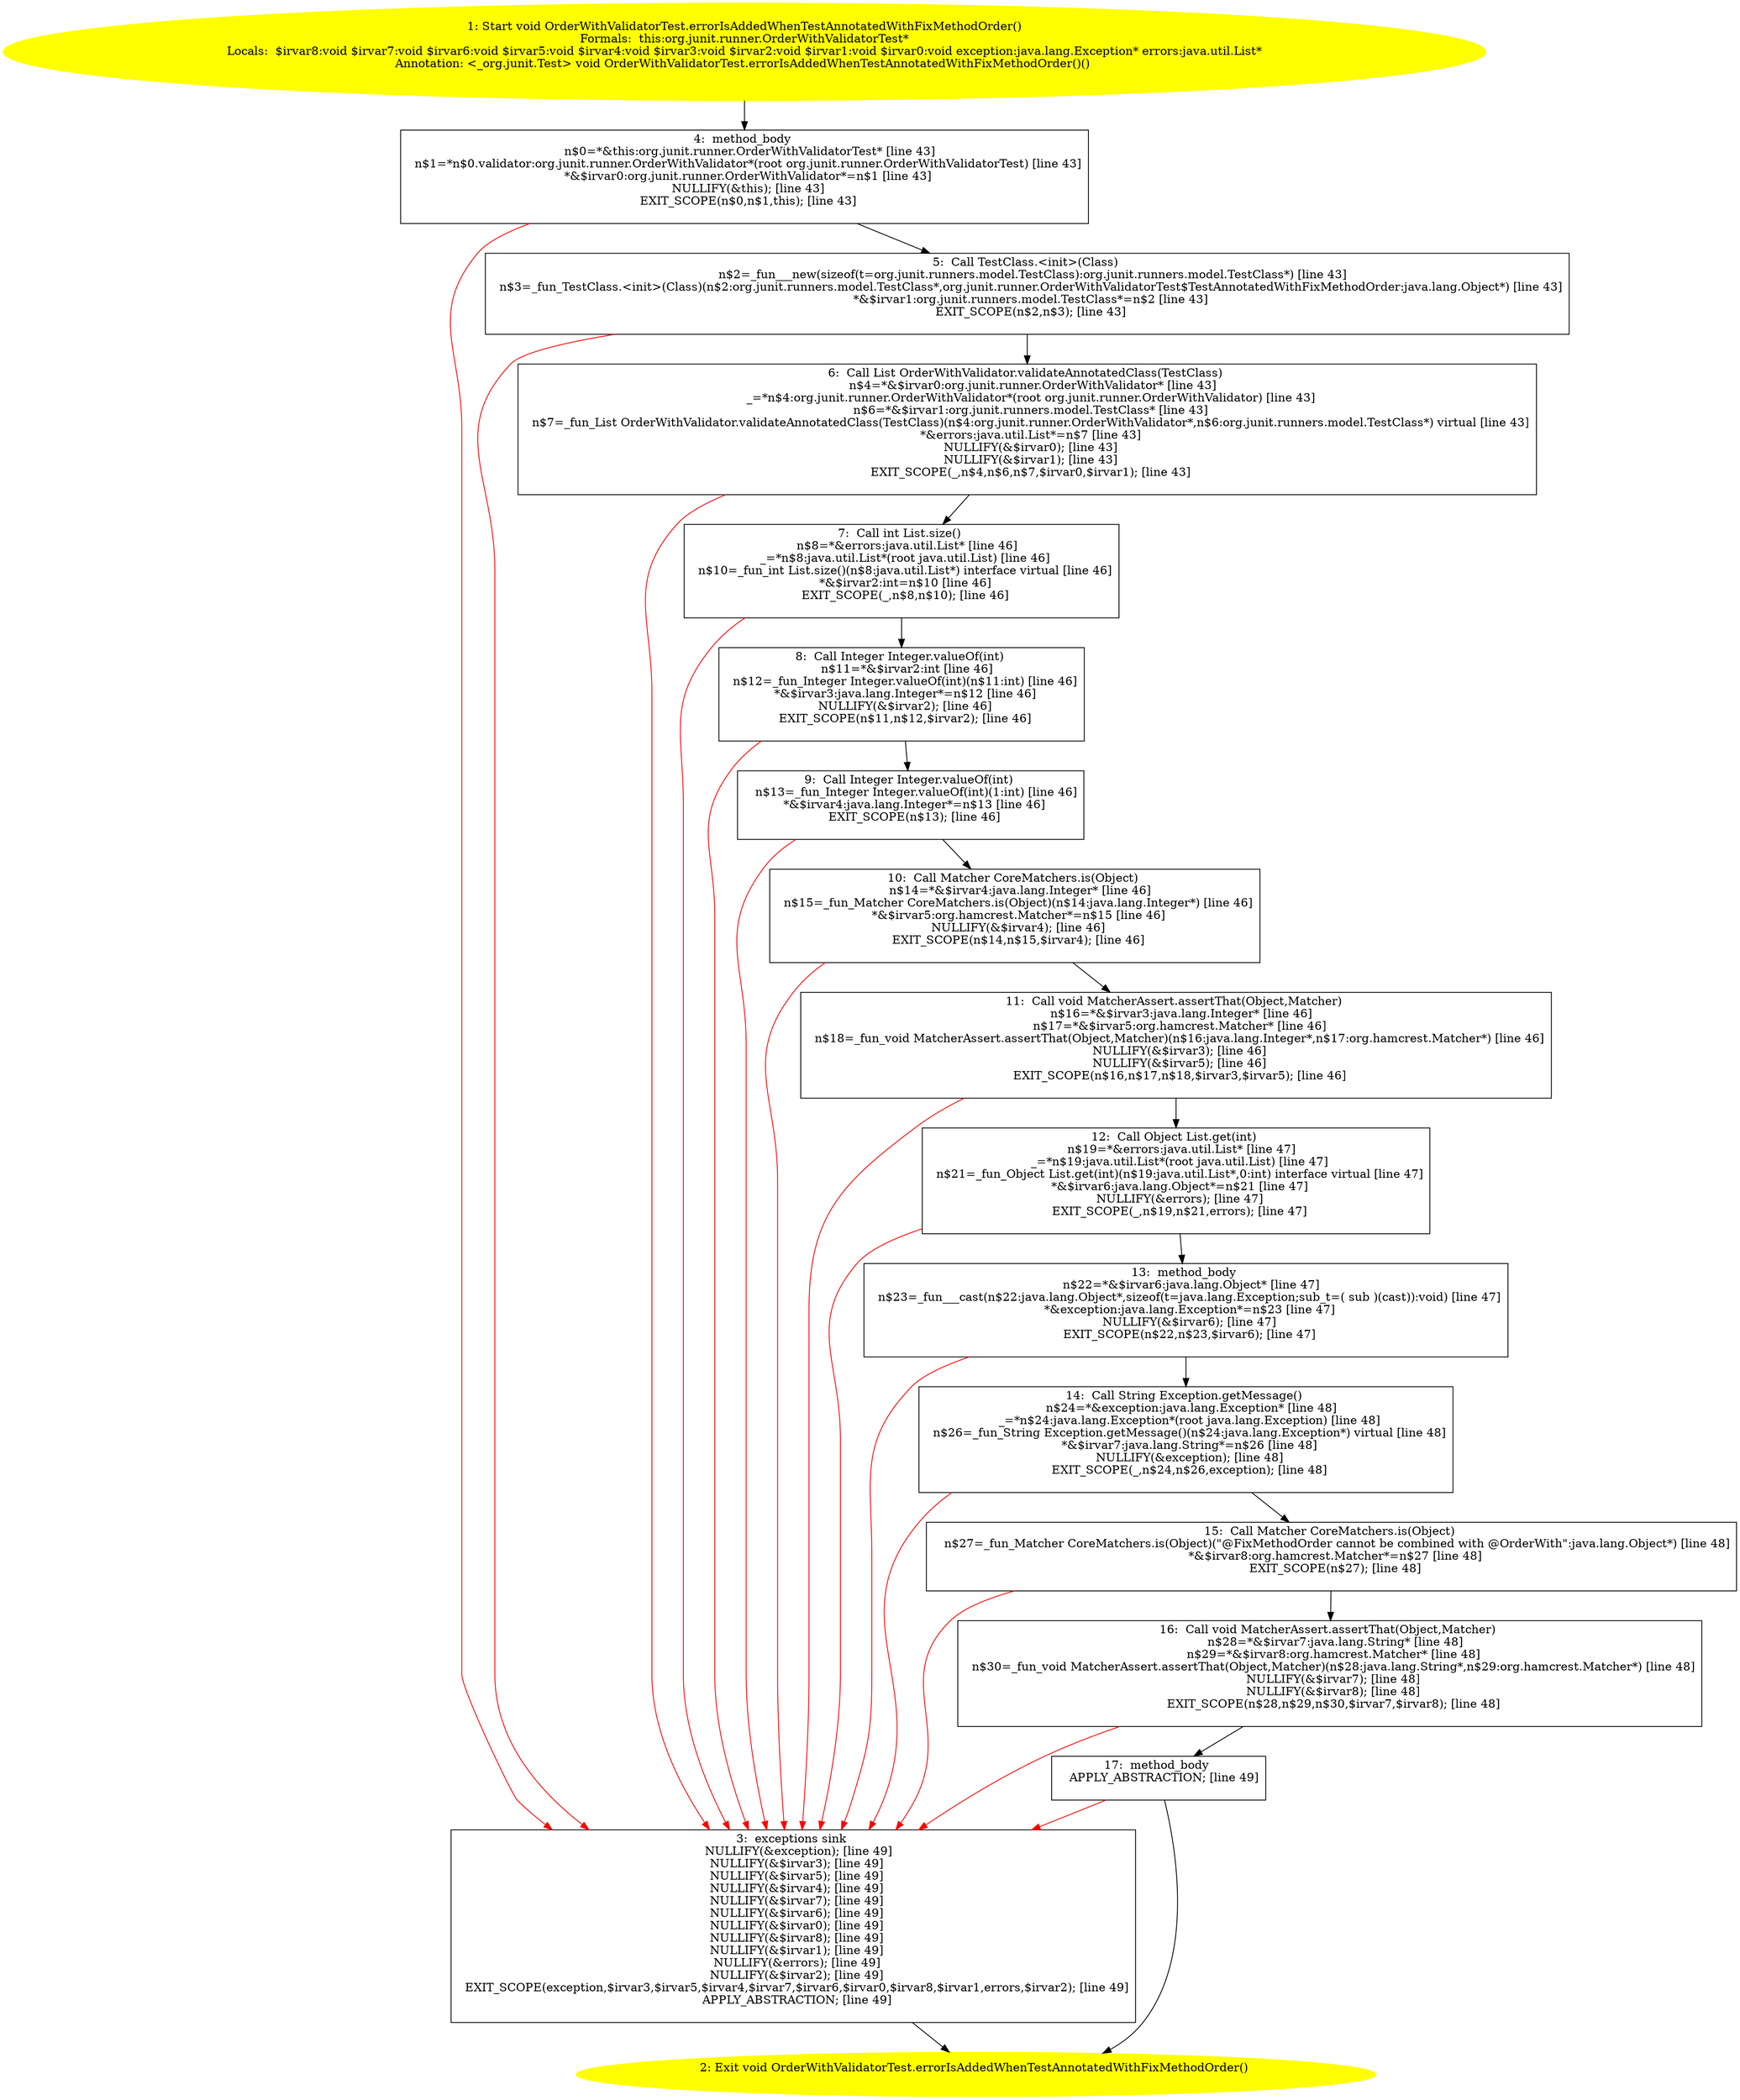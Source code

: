 /* @generated */
digraph cfg {
"org.junit.runner.OrderWithValidatorTest.errorIsAddedWhenTestAnnotatedWithFixMethodOrder():void.57c19e1425c334e2b759685f574d57ad_1" [label="1: Start void OrderWithValidatorTest.errorIsAddedWhenTestAnnotatedWithFixMethodOrder()\nFormals:  this:org.junit.runner.OrderWithValidatorTest*\nLocals:  $irvar8:void $irvar7:void $irvar6:void $irvar5:void $irvar4:void $irvar3:void $irvar2:void $irvar1:void $irvar0:void exception:java.lang.Exception* errors:java.util.List*\nAnnotation: <_org.junit.Test> void OrderWithValidatorTest.errorIsAddedWhenTestAnnotatedWithFixMethodOrder()() \n  " color=yellow style=filled]
	

	 "org.junit.runner.OrderWithValidatorTest.errorIsAddedWhenTestAnnotatedWithFixMethodOrder():void.57c19e1425c334e2b759685f574d57ad_1" -> "org.junit.runner.OrderWithValidatorTest.errorIsAddedWhenTestAnnotatedWithFixMethodOrder():void.57c19e1425c334e2b759685f574d57ad_4" ;
"org.junit.runner.OrderWithValidatorTest.errorIsAddedWhenTestAnnotatedWithFixMethodOrder():void.57c19e1425c334e2b759685f574d57ad_2" [label="2: Exit void OrderWithValidatorTest.errorIsAddedWhenTestAnnotatedWithFixMethodOrder() \n  " color=yellow style=filled]
	

"org.junit.runner.OrderWithValidatorTest.errorIsAddedWhenTestAnnotatedWithFixMethodOrder():void.57c19e1425c334e2b759685f574d57ad_3" [label="3:  exceptions sink \n   NULLIFY(&exception); [line 49]\n  NULLIFY(&$irvar3); [line 49]\n  NULLIFY(&$irvar5); [line 49]\n  NULLIFY(&$irvar4); [line 49]\n  NULLIFY(&$irvar7); [line 49]\n  NULLIFY(&$irvar6); [line 49]\n  NULLIFY(&$irvar0); [line 49]\n  NULLIFY(&$irvar8); [line 49]\n  NULLIFY(&$irvar1); [line 49]\n  NULLIFY(&errors); [line 49]\n  NULLIFY(&$irvar2); [line 49]\n  EXIT_SCOPE(exception,$irvar3,$irvar5,$irvar4,$irvar7,$irvar6,$irvar0,$irvar8,$irvar1,errors,$irvar2); [line 49]\n  APPLY_ABSTRACTION; [line 49]\n " shape="box"]
	

	 "org.junit.runner.OrderWithValidatorTest.errorIsAddedWhenTestAnnotatedWithFixMethodOrder():void.57c19e1425c334e2b759685f574d57ad_3" -> "org.junit.runner.OrderWithValidatorTest.errorIsAddedWhenTestAnnotatedWithFixMethodOrder():void.57c19e1425c334e2b759685f574d57ad_2" ;
"org.junit.runner.OrderWithValidatorTest.errorIsAddedWhenTestAnnotatedWithFixMethodOrder():void.57c19e1425c334e2b759685f574d57ad_4" [label="4:  method_body \n   n$0=*&this:org.junit.runner.OrderWithValidatorTest* [line 43]\n  n$1=*n$0.validator:org.junit.runner.OrderWithValidator*(root org.junit.runner.OrderWithValidatorTest) [line 43]\n  *&$irvar0:org.junit.runner.OrderWithValidator*=n$1 [line 43]\n  NULLIFY(&this); [line 43]\n  EXIT_SCOPE(n$0,n$1,this); [line 43]\n " shape="box"]
	

	 "org.junit.runner.OrderWithValidatorTest.errorIsAddedWhenTestAnnotatedWithFixMethodOrder():void.57c19e1425c334e2b759685f574d57ad_4" -> "org.junit.runner.OrderWithValidatorTest.errorIsAddedWhenTestAnnotatedWithFixMethodOrder():void.57c19e1425c334e2b759685f574d57ad_5" ;
	 "org.junit.runner.OrderWithValidatorTest.errorIsAddedWhenTestAnnotatedWithFixMethodOrder():void.57c19e1425c334e2b759685f574d57ad_4" -> "org.junit.runner.OrderWithValidatorTest.errorIsAddedWhenTestAnnotatedWithFixMethodOrder():void.57c19e1425c334e2b759685f574d57ad_3" [color="red" ];
"org.junit.runner.OrderWithValidatorTest.errorIsAddedWhenTestAnnotatedWithFixMethodOrder():void.57c19e1425c334e2b759685f574d57ad_5" [label="5:  Call TestClass.<init>(Class) \n   n$2=_fun___new(sizeof(t=org.junit.runners.model.TestClass):org.junit.runners.model.TestClass*) [line 43]\n  n$3=_fun_TestClass.<init>(Class)(n$2:org.junit.runners.model.TestClass*,org.junit.runner.OrderWithValidatorTest$TestAnnotatedWithFixMethodOrder:java.lang.Object*) [line 43]\n  *&$irvar1:org.junit.runners.model.TestClass*=n$2 [line 43]\n  EXIT_SCOPE(n$2,n$3); [line 43]\n " shape="box"]
	

	 "org.junit.runner.OrderWithValidatorTest.errorIsAddedWhenTestAnnotatedWithFixMethodOrder():void.57c19e1425c334e2b759685f574d57ad_5" -> "org.junit.runner.OrderWithValidatorTest.errorIsAddedWhenTestAnnotatedWithFixMethodOrder():void.57c19e1425c334e2b759685f574d57ad_6" ;
	 "org.junit.runner.OrderWithValidatorTest.errorIsAddedWhenTestAnnotatedWithFixMethodOrder():void.57c19e1425c334e2b759685f574d57ad_5" -> "org.junit.runner.OrderWithValidatorTest.errorIsAddedWhenTestAnnotatedWithFixMethodOrder():void.57c19e1425c334e2b759685f574d57ad_3" [color="red" ];
"org.junit.runner.OrderWithValidatorTest.errorIsAddedWhenTestAnnotatedWithFixMethodOrder():void.57c19e1425c334e2b759685f574d57ad_6" [label="6:  Call List OrderWithValidator.validateAnnotatedClass(TestClass) \n   n$4=*&$irvar0:org.junit.runner.OrderWithValidator* [line 43]\n  _=*n$4:org.junit.runner.OrderWithValidator*(root org.junit.runner.OrderWithValidator) [line 43]\n  n$6=*&$irvar1:org.junit.runners.model.TestClass* [line 43]\n  n$7=_fun_List OrderWithValidator.validateAnnotatedClass(TestClass)(n$4:org.junit.runner.OrderWithValidator*,n$6:org.junit.runners.model.TestClass*) virtual [line 43]\n  *&errors:java.util.List*=n$7 [line 43]\n  NULLIFY(&$irvar0); [line 43]\n  NULLIFY(&$irvar1); [line 43]\n  EXIT_SCOPE(_,n$4,n$6,n$7,$irvar0,$irvar1); [line 43]\n " shape="box"]
	

	 "org.junit.runner.OrderWithValidatorTest.errorIsAddedWhenTestAnnotatedWithFixMethodOrder():void.57c19e1425c334e2b759685f574d57ad_6" -> "org.junit.runner.OrderWithValidatorTest.errorIsAddedWhenTestAnnotatedWithFixMethodOrder():void.57c19e1425c334e2b759685f574d57ad_7" ;
	 "org.junit.runner.OrderWithValidatorTest.errorIsAddedWhenTestAnnotatedWithFixMethodOrder():void.57c19e1425c334e2b759685f574d57ad_6" -> "org.junit.runner.OrderWithValidatorTest.errorIsAddedWhenTestAnnotatedWithFixMethodOrder():void.57c19e1425c334e2b759685f574d57ad_3" [color="red" ];
"org.junit.runner.OrderWithValidatorTest.errorIsAddedWhenTestAnnotatedWithFixMethodOrder():void.57c19e1425c334e2b759685f574d57ad_7" [label="7:  Call int List.size() \n   n$8=*&errors:java.util.List* [line 46]\n  _=*n$8:java.util.List*(root java.util.List) [line 46]\n  n$10=_fun_int List.size()(n$8:java.util.List*) interface virtual [line 46]\n  *&$irvar2:int=n$10 [line 46]\n  EXIT_SCOPE(_,n$8,n$10); [line 46]\n " shape="box"]
	

	 "org.junit.runner.OrderWithValidatorTest.errorIsAddedWhenTestAnnotatedWithFixMethodOrder():void.57c19e1425c334e2b759685f574d57ad_7" -> "org.junit.runner.OrderWithValidatorTest.errorIsAddedWhenTestAnnotatedWithFixMethodOrder():void.57c19e1425c334e2b759685f574d57ad_8" ;
	 "org.junit.runner.OrderWithValidatorTest.errorIsAddedWhenTestAnnotatedWithFixMethodOrder():void.57c19e1425c334e2b759685f574d57ad_7" -> "org.junit.runner.OrderWithValidatorTest.errorIsAddedWhenTestAnnotatedWithFixMethodOrder():void.57c19e1425c334e2b759685f574d57ad_3" [color="red" ];
"org.junit.runner.OrderWithValidatorTest.errorIsAddedWhenTestAnnotatedWithFixMethodOrder():void.57c19e1425c334e2b759685f574d57ad_8" [label="8:  Call Integer Integer.valueOf(int) \n   n$11=*&$irvar2:int [line 46]\n  n$12=_fun_Integer Integer.valueOf(int)(n$11:int) [line 46]\n  *&$irvar3:java.lang.Integer*=n$12 [line 46]\n  NULLIFY(&$irvar2); [line 46]\n  EXIT_SCOPE(n$11,n$12,$irvar2); [line 46]\n " shape="box"]
	

	 "org.junit.runner.OrderWithValidatorTest.errorIsAddedWhenTestAnnotatedWithFixMethodOrder():void.57c19e1425c334e2b759685f574d57ad_8" -> "org.junit.runner.OrderWithValidatorTest.errorIsAddedWhenTestAnnotatedWithFixMethodOrder():void.57c19e1425c334e2b759685f574d57ad_9" ;
	 "org.junit.runner.OrderWithValidatorTest.errorIsAddedWhenTestAnnotatedWithFixMethodOrder():void.57c19e1425c334e2b759685f574d57ad_8" -> "org.junit.runner.OrderWithValidatorTest.errorIsAddedWhenTestAnnotatedWithFixMethodOrder():void.57c19e1425c334e2b759685f574d57ad_3" [color="red" ];
"org.junit.runner.OrderWithValidatorTest.errorIsAddedWhenTestAnnotatedWithFixMethodOrder():void.57c19e1425c334e2b759685f574d57ad_9" [label="9:  Call Integer Integer.valueOf(int) \n   n$13=_fun_Integer Integer.valueOf(int)(1:int) [line 46]\n  *&$irvar4:java.lang.Integer*=n$13 [line 46]\n  EXIT_SCOPE(n$13); [line 46]\n " shape="box"]
	

	 "org.junit.runner.OrderWithValidatorTest.errorIsAddedWhenTestAnnotatedWithFixMethodOrder():void.57c19e1425c334e2b759685f574d57ad_9" -> "org.junit.runner.OrderWithValidatorTest.errorIsAddedWhenTestAnnotatedWithFixMethodOrder():void.57c19e1425c334e2b759685f574d57ad_10" ;
	 "org.junit.runner.OrderWithValidatorTest.errorIsAddedWhenTestAnnotatedWithFixMethodOrder():void.57c19e1425c334e2b759685f574d57ad_9" -> "org.junit.runner.OrderWithValidatorTest.errorIsAddedWhenTestAnnotatedWithFixMethodOrder():void.57c19e1425c334e2b759685f574d57ad_3" [color="red" ];
"org.junit.runner.OrderWithValidatorTest.errorIsAddedWhenTestAnnotatedWithFixMethodOrder():void.57c19e1425c334e2b759685f574d57ad_10" [label="10:  Call Matcher CoreMatchers.is(Object) \n   n$14=*&$irvar4:java.lang.Integer* [line 46]\n  n$15=_fun_Matcher CoreMatchers.is(Object)(n$14:java.lang.Integer*) [line 46]\n  *&$irvar5:org.hamcrest.Matcher*=n$15 [line 46]\n  NULLIFY(&$irvar4); [line 46]\n  EXIT_SCOPE(n$14,n$15,$irvar4); [line 46]\n " shape="box"]
	

	 "org.junit.runner.OrderWithValidatorTest.errorIsAddedWhenTestAnnotatedWithFixMethodOrder():void.57c19e1425c334e2b759685f574d57ad_10" -> "org.junit.runner.OrderWithValidatorTest.errorIsAddedWhenTestAnnotatedWithFixMethodOrder():void.57c19e1425c334e2b759685f574d57ad_11" ;
	 "org.junit.runner.OrderWithValidatorTest.errorIsAddedWhenTestAnnotatedWithFixMethodOrder():void.57c19e1425c334e2b759685f574d57ad_10" -> "org.junit.runner.OrderWithValidatorTest.errorIsAddedWhenTestAnnotatedWithFixMethodOrder():void.57c19e1425c334e2b759685f574d57ad_3" [color="red" ];
"org.junit.runner.OrderWithValidatorTest.errorIsAddedWhenTestAnnotatedWithFixMethodOrder():void.57c19e1425c334e2b759685f574d57ad_11" [label="11:  Call void MatcherAssert.assertThat(Object,Matcher) \n   n$16=*&$irvar3:java.lang.Integer* [line 46]\n  n$17=*&$irvar5:org.hamcrest.Matcher* [line 46]\n  n$18=_fun_void MatcherAssert.assertThat(Object,Matcher)(n$16:java.lang.Integer*,n$17:org.hamcrest.Matcher*) [line 46]\n  NULLIFY(&$irvar3); [line 46]\n  NULLIFY(&$irvar5); [line 46]\n  EXIT_SCOPE(n$16,n$17,n$18,$irvar3,$irvar5); [line 46]\n " shape="box"]
	

	 "org.junit.runner.OrderWithValidatorTest.errorIsAddedWhenTestAnnotatedWithFixMethodOrder():void.57c19e1425c334e2b759685f574d57ad_11" -> "org.junit.runner.OrderWithValidatorTest.errorIsAddedWhenTestAnnotatedWithFixMethodOrder():void.57c19e1425c334e2b759685f574d57ad_12" ;
	 "org.junit.runner.OrderWithValidatorTest.errorIsAddedWhenTestAnnotatedWithFixMethodOrder():void.57c19e1425c334e2b759685f574d57ad_11" -> "org.junit.runner.OrderWithValidatorTest.errorIsAddedWhenTestAnnotatedWithFixMethodOrder():void.57c19e1425c334e2b759685f574d57ad_3" [color="red" ];
"org.junit.runner.OrderWithValidatorTest.errorIsAddedWhenTestAnnotatedWithFixMethodOrder():void.57c19e1425c334e2b759685f574d57ad_12" [label="12:  Call Object List.get(int) \n   n$19=*&errors:java.util.List* [line 47]\n  _=*n$19:java.util.List*(root java.util.List) [line 47]\n  n$21=_fun_Object List.get(int)(n$19:java.util.List*,0:int) interface virtual [line 47]\n  *&$irvar6:java.lang.Object*=n$21 [line 47]\n  NULLIFY(&errors); [line 47]\n  EXIT_SCOPE(_,n$19,n$21,errors); [line 47]\n " shape="box"]
	

	 "org.junit.runner.OrderWithValidatorTest.errorIsAddedWhenTestAnnotatedWithFixMethodOrder():void.57c19e1425c334e2b759685f574d57ad_12" -> "org.junit.runner.OrderWithValidatorTest.errorIsAddedWhenTestAnnotatedWithFixMethodOrder():void.57c19e1425c334e2b759685f574d57ad_13" ;
	 "org.junit.runner.OrderWithValidatorTest.errorIsAddedWhenTestAnnotatedWithFixMethodOrder():void.57c19e1425c334e2b759685f574d57ad_12" -> "org.junit.runner.OrderWithValidatorTest.errorIsAddedWhenTestAnnotatedWithFixMethodOrder():void.57c19e1425c334e2b759685f574d57ad_3" [color="red" ];
"org.junit.runner.OrderWithValidatorTest.errorIsAddedWhenTestAnnotatedWithFixMethodOrder():void.57c19e1425c334e2b759685f574d57ad_13" [label="13:  method_body \n   n$22=*&$irvar6:java.lang.Object* [line 47]\n  n$23=_fun___cast(n$22:java.lang.Object*,sizeof(t=java.lang.Exception;sub_t=( sub )(cast)):void) [line 47]\n  *&exception:java.lang.Exception*=n$23 [line 47]\n  NULLIFY(&$irvar6); [line 47]\n  EXIT_SCOPE(n$22,n$23,$irvar6); [line 47]\n " shape="box"]
	

	 "org.junit.runner.OrderWithValidatorTest.errorIsAddedWhenTestAnnotatedWithFixMethodOrder():void.57c19e1425c334e2b759685f574d57ad_13" -> "org.junit.runner.OrderWithValidatorTest.errorIsAddedWhenTestAnnotatedWithFixMethodOrder():void.57c19e1425c334e2b759685f574d57ad_14" ;
	 "org.junit.runner.OrderWithValidatorTest.errorIsAddedWhenTestAnnotatedWithFixMethodOrder():void.57c19e1425c334e2b759685f574d57ad_13" -> "org.junit.runner.OrderWithValidatorTest.errorIsAddedWhenTestAnnotatedWithFixMethodOrder():void.57c19e1425c334e2b759685f574d57ad_3" [color="red" ];
"org.junit.runner.OrderWithValidatorTest.errorIsAddedWhenTestAnnotatedWithFixMethodOrder():void.57c19e1425c334e2b759685f574d57ad_14" [label="14:  Call String Exception.getMessage() \n   n$24=*&exception:java.lang.Exception* [line 48]\n  _=*n$24:java.lang.Exception*(root java.lang.Exception) [line 48]\n  n$26=_fun_String Exception.getMessage()(n$24:java.lang.Exception*) virtual [line 48]\n  *&$irvar7:java.lang.String*=n$26 [line 48]\n  NULLIFY(&exception); [line 48]\n  EXIT_SCOPE(_,n$24,n$26,exception); [line 48]\n " shape="box"]
	

	 "org.junit.runner.OrderWithValidatorTest.errorIsAddedWhenTestAnnotatedWithFixMethodOrder():void.57c19e1425c334e2b759685f574d57ad_14" -> "org.junit.runner.OrderWithValidatorTest.errorIsAddedWhenTestAnnotatedWithFixMethodOrder():void.57c19e1425c334e2b759685f574d57ad_15" ;
	 "org.junit.runner.OrderWithValidatorTest.errorIsAddedWhenTestAnnotatedWithFixMethodOrder():void.57c19e1425c334e2b759685f574d57ad_14" -> "org.junit.runner.OrderWithValidatorTest.errorIsAddedWhenTestAnnotatedWithFixMethodOrder():void.57c19e1425c334e2b759685f574d57ad_3" [color="red" ];
"org.junit.runner.OrderWithValidatorTest.errorIsAddedWhenTestAnnotatedWithFixMethodOrder():void.57c19e1425c334e2b759685f574d57ad_15" [label="15:  Call Matcher CoreMatchers.is(Object) \n   n$27=_fun_Matcher CoreMatchers.is(Object)(\"@FixMethodOrder cannot be combined with @OrderWith\":java.lang.Object*) [line 48]\n  *&$irvar8:org.hamcrest.Matcher*=n$27 [line 48]\n  EXIT_SCOPE(n$27); [line 48]\n " shape="box"]
	

	 "org.junit.runner.OrderWithValidatorTest.errorIsAddedWhenTestAnnotatedWithFixMethodOrder():void.57c19e1425c334e2b759685f574d57ad_15" -> "org.junit.runner.OrderWithValidatorTest.errorIsAddedWhenTestAnnotatedWithFixMethodOrder():void.57c19e1425c334e2b759685f574d57ad_16" ;
	 "org.junit.runner.OrderWithValidatorTest.errorIsAddedWhenTestAnnotatedWithFixMethodOrder():void.57c19e1425c334e2b759685f574d57ad_15" -> "org.junit.runner.OrderWithValidatorTest.errorIsAddedWhenTestAnnotatedWithFixMethodOrder():void.57c19e1425c334e2b759685f574d57ad_3" [color="red" ];
"org.junit.runner.OrderWithValidatorTest.errorIsAddedWhenTestAnnotatedWithFixMethodOrder():void.57c19e1425c334e2b759685f574d57ad_16" [label="16:  Call void MatcherAssert.assertThat(Object,Matcher) \n   n$28=*&$irvar7:java.lang.String* [line 48]\n  n$29=*&$irvar8:org.hamcrest.Matcher* [line 48]\n  n$30=_fun_void MatcherAssert.assertThat(Object,Matcher)(n$28:java.lang.String*,n$29:org.hamcrest.Matcher*) [line 48]\n  NULLIFY(&$irvar7); [line 48]\n  NULLIFY(&$irvar8); [line 48]\n  EXIT_SCOPE(n$28,n$29,n$30,$irvar7,$irvar8); [line 48]\n " shape="box"]
	

	 "org.junit.runner.OrderWithValidatorTest.errorIsAddedWhenTestAnnotatedWithFixMethodOrder():void.57c19e1425c334e2b759685f574d57ad_16" -> "org.junit.runner.OrderWithValidatorTest.errorIsAddedWhenTestAnnotatedWithFixMethodOrder():void.57c19e1425c334e2b759685f574d57ad_17" ;
	 "org.junit.runner.OrderWithValidatorTest.errorIsAddedWhenTestAnnotatedWithFixMethodOrder():void.57c19e1425c334e2b759685f574d57ad_16" -> "org.junit.runner.OrderWithValidatorTest.errorIsAddedWhenTestAnnotatedWithFixMethodOrder():void.57c19e1425c334e2b759685f574d57ad_3" [color="red" ];
"org.junit.runner.OrderWithValidatorTest.errorIsAddedWhenTestAnnotatedWithFixMethodOrder():void.57c19e1425c334e2b759685f574d57ad_17" [label="17:  method_body \n   APPLY_ABSTRACTION; [line 49]\n " shape="box"]
	

	 "org.junit.runner.OrderWithValidatorTest.errorIsAddedWhenTestAnnotatedWithFixMethodOrder():void.57c19e1425c334e2b759685f574d57ad_17" -> "org.junit.runner.OrderWithValidatorTest.errorIsAddedWhenTestAnnotatedWithFixMethodOrder():void.57c19e1425c334e2b759685f574d57ad_2" ;
	 "org.junit.runner.OrderWithValidatorTest.errorIsAddedWhenTestAnnotatedWithFixMethodOrder():void.57c19e1425c334e2b759685f574d57ad_17" -> "org.junit.runner.OrderWithValidatorTest.errorIsAddedWhenTestAnnotatedWithFixMethodOrder():void.57c19e1425c334e2b759685f574d57ad_3" [color="red" ];
}
